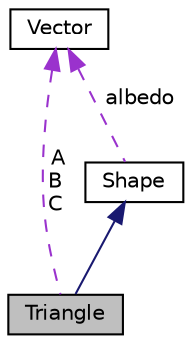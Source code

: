 digraph "Triangle"
{
  edge [fontname="Helvetica",fontsize="10",labelfontname="Helvetica",labelfontsize="10"];
  node [fontname="Helvetica",fontsize="10",shape=record];
  Node2 [label="Triangle",height=0.2,width=0.4,color="black", fillcolor="grey75", style="filled", fontcolor="black"];
  Node3 -> Node2 [dir="back",color="midnightblue",fontsize="10",style="solid",fontname="Helvetica"];
  Node3 [label="Shape",height=0.2,width=0.4,color="black", fillcolor="white", style="filled",URL="$classShape.html",tooltip="Allows to create shape and define a color, or if this shape will be a mirror, transparent, his brightness and his phong exponant. "];
  Node4 -> Node3 [dir="back",color="darkorchid3",fontsize="10",style="dashed",label=" albedo" ,fontname="Helvetica"];
  Node4 [label="Vector",height=0.2,width=0.4,color="black", fillcolor="white", style="filled",URL="$classVector.html",tooltip="Allows to create vectors and apply operations to them. "];
  Node4 -> Node2 [dir="back",color="darkorchid3",fontsize="10",style="dashed",label=" A\nB\nC" ,fontname="Helvetica"];
}
